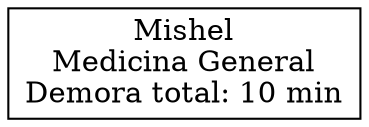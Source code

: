 // Demora por paciente
digraph {
	rankdir=LR
	node [shape=box]
	Mishel [label="Mishel
Medicina General
Demora total: 10 min"]
}
